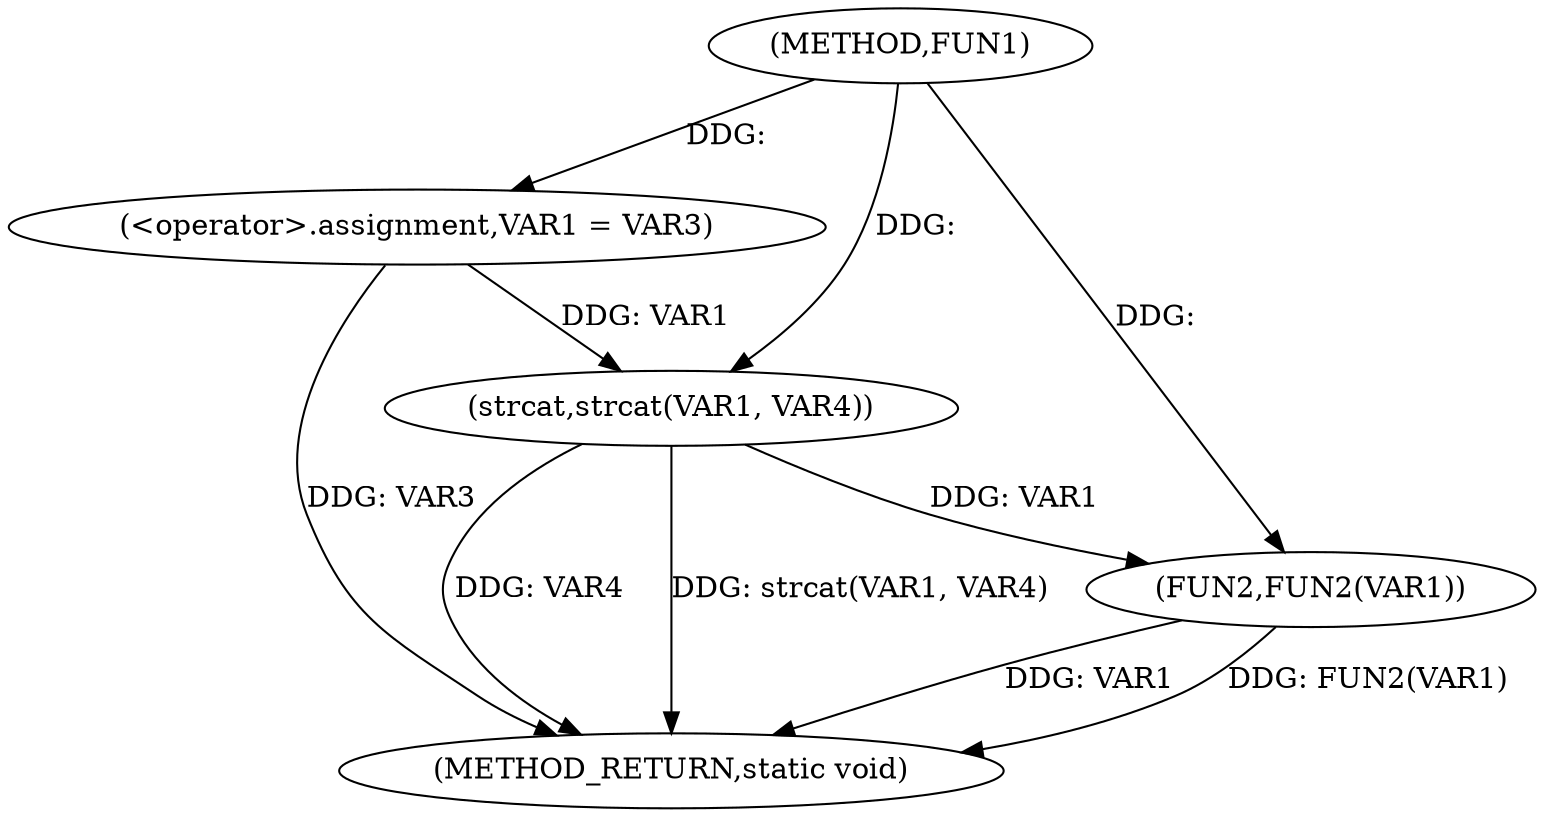 digraph FUN1 {  
"1000100" [label = "(METHOD,FUN1)" ]
"1000115" [label = "(METHOD_RETURN,static void)" ]
"1000105" [label = "(<operator>.assignment,VAR1 = VAR3)" ]
"1000110" [label = "(strcat,strcat(VAR1, VAR4))" ]
"1000113" [label = "(FUN2,FUN2(VAR1))" ]
  "1000105" -> "1000115"  [ label = "DDG: VAR3"] 
  "1000113" -> "1000115"  [ label = "DDG: VAR1"] 
  "1000110" -> "1000115"  [ label = "DDG: VAR4"] 
  "1000113" -> "1000115"  [ label = "DDG: FUN2(VAR1)"] 
  "1000110" -> "1000115"  [ label = "DDG: strcat(VAR1, VAR4)"] 
  "1000100" -> "1000105"  [ label = "DDG: "] 
  "1000105" -> "1000110"  [ label = "DDG: VAR1"] 
  "1000100" -> "1000110"  [ label = "DDG: "] 
  "1000110" -> "1000113"  [ label = "DDG: VAR1"] 
  "1000100" -> "1000113"  [ label = "DDG: "] 
}
